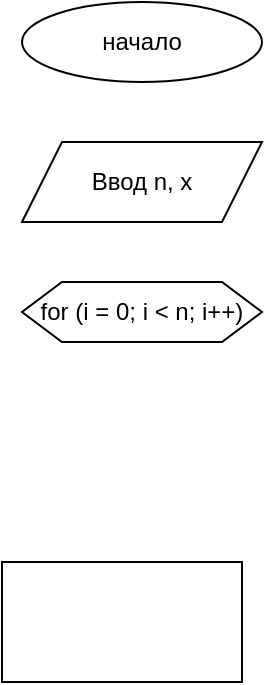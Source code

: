 <mxfile version="20.8.3" type="device"><diagram id="C5RBs43oDa-KdzZeNtuy" name="Page-1"><mxGraphModel dx="1075" dy="458" grid="1" gridSize="10" guides="1" tooltips="1" connect="1" arrows="1" fold="1" page="1" pageScale="1" pageWidth="827" pageHeight="1169" math="0" shadow="0"><root><mxCell id="WIyWlLk6GJQsqaUBKTNV-0"/><mxCell id="WIyWlLk6GJQsqaUBKTNV-1" parent="WIyWlLk6GJQsqaUBKTNV-0"/><mxCell id="74WxcoJLjDj45-_Wn_U9-13" value="начало&lt;br&gt;" style="ellipse;whiteSpace=wrap;html=1;" vertex="1" parent="WIyWlLk6GJQsqaUBKTNV-1"><mxGeometry x="180" y="70" width="120" height="40" as="geometry"/></mxCell><mxCell id="74WxcoJLjDj45-_Wn_U9-14" value="" style="rounded=0;whiteSpace=wrap;html=1;" vertex="1" parent="WIyWlLk6GJQsqaUBKTNV-1"><mxGeometry x="170" y="350" width="120" height="60" as="geometry"/></mxCell><mxCell id="74WxcoJLjDj45-_Wn_U9-15" value="Ввод n, x" style="shape=parallelogram;perimeter=parallelogramPerimeter;whiteSpace=wrap;html=1;fixedSize=1;" vertex="1" parent="WIyWlLk6GJQsqaUBKTNV-1"><mxGeometry x="180" y="140" width="120" height="40" as="geometry"/></mxCell><mxCell id="74WxcoJLjDj45-_Wn_U9-16" value="for (i = 0; i &amp;lt; n; i++)" style="shape=hexagon;perimeter=hexagonPerimeter2;whiteSpace=wrap;html=1;fixedSize=1;" vertex="1" parent="WIyWlLk6GJQsqaUBKTNV-1"><mxGeometry x="180" y="210" width="120" height="30" as="geometry"/></mxCell></root></mxGraphModel></diagram></mxfile>